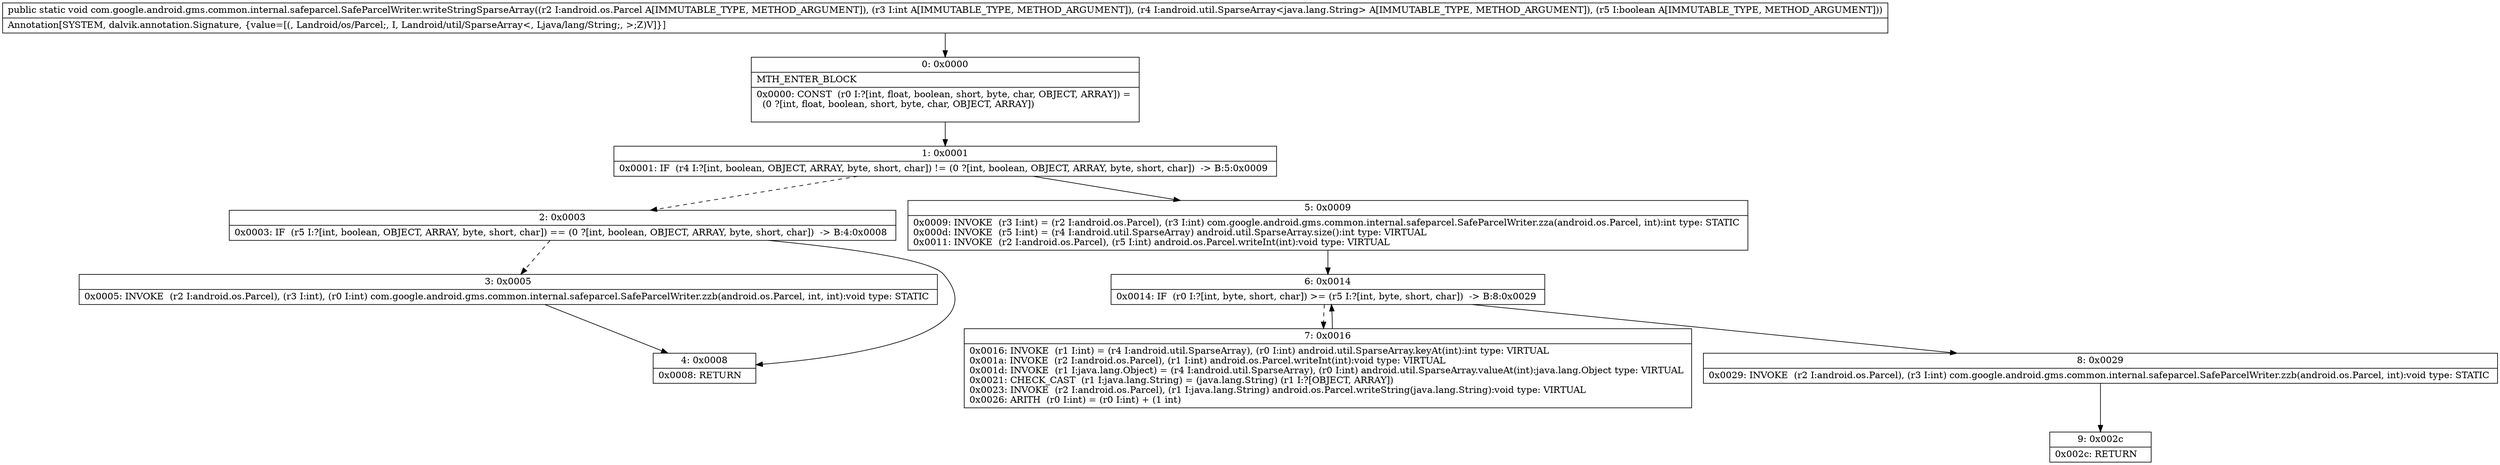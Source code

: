 digraph "CFG forcom.google.android.gms.common.internal.safeparcel.SafeParcelWriter.writeStringSparseArray(Landroid\/os\/Parcel;ILandroid\/util\/SparseArray;Z)V" {
Node_0 [shape=record,label="{0\:\ 0x0000|MTH_ENTER_BLOCK\l|0x0000: CONST  (r0 I:?[int, float, boolean, short, byte, char, OBJECT, ARRAY]) = \l  (0 ?[int, float, boolean, short, byte, char, OBJECT, ARRAY])\l \l}"];
Node_1 [shape=record,label="{1\:\ 0x0001|0x0001: IF  (r4 I:?[int, boolean, OBJECT, ARRAY, byte, short, char]) != (0 ?[int, boolean, OBJECT, ARRAY, byte, short, char])  \-\> B:5:0x0009 \l}"];
Node_2 [shape=record,label="{2\:\ 0x0003|0x0003: IF  (r5 I:?[int, boolean, OBJECT, ARRAY, byte, short, char]) == (0 ?[int, boolean, OBJECT, ARRAY, byte, short, char])  \-\> B:4:0x0008 \l}"];
Node_3 [shape=record,label="{3\:\ 0x0005|0x0005: INVOKE  (r2 I:android.os.Parcel), (r3 I:int), (r0 I:int) com.google.android.gms.common.internal.safeparcel.SafeParcelWriter.zzb(android.os.Parcel, int, int):void type: STATIC \l}"];
Node_4 [shape=record,label="{4\:\ 0x0008|0x0008: RETURN   \l}"];
Node_5 [shape=record,label="{5\:\ 0x0009|0x0009: INVOKE  (r3 I:int) = (r2 I:android.os.Parcel), (r3 I:int) com.google.android.gms.common.internal.safeparcel.SafeParcelWriter.zza(android.os.Parcel, int):int type: STATIC \l0x000d: INVOKE  (r5 I:int) = (r4 I:android.util.SparseArray) android.util.SparseArray.size():int type: VIRTUAL \l0x0011: INVOKE  (r2 I:android.os.Parcel), (r5 I:int) android.os.Parcel.writeInt(int):void type: VIRTUAL \l}"];
Node_6 [shape=record,label="{6\:\ 0x0014|0x0014: IF  (r0 I:?[int, byte, short, char]) \>= (r5 I:?[int, byte, short, char])  \-\> B:8:0x0029 \l}"];
Node_7 [shape=record,label="{7\:\ 0x0016|0x0016: INVOKE  (r1 I:int) = (r4 I:android.util.SparseArray), (r0 I:int) android.util.SparseArray.keyAt(int):int type: VIRTUAL \l0x001a: INVOKE  (r2 I:android.os.Parcel), (r1 I:int) android.os.Parcel.writeInt(int):void type: VIRTUAL \l0x001d: INVOKE  (r1 I:java.lang.Object) = (r4 I:android.util.SparseArray), (r0 I:int) android.util.SparseArray.valueAt(int):java.lang.Object type: VIRTUAL \l0x0021: CHECK_CAST  (r1 I:java.lang.String) = (java.lang.String) (r1 I:?[OBJECT, ARRAY]) \l0x0023: INVOKE  (r2 I:android.os.Parcel), (r1 I:java.lang.String) android.os.Parcel.writeString(java.lang.String):void type: VIRTUAL \l0x0026: ARITH  (r0 I:int) = (r0 I:int) + (1 int) \l}"];
Node_8 [shape=record,label="{8\:\ 0x0029|0x0029: INVOKE  (r2 I:android.os.Parcel), (r3 I:int) com.google.android.gms.common.internal.safeparcel.SafeParcelWriter.zzb(android.os.Parcel, int):void type: STATIC \l}"];
Node_9 [shape=record,label="{9\:\ 0x002c|0x002c: RETURN   \l}"];
MethodNode[shape=record,label="{public static void com.google.android.gms.common.internal.safeparcel.SafeParcelWriter.writeStringSparseArray((r2 I:android.os.Parcel A[IMMUTABLE_TYPE, METHOD_ARGUMENT]), (r3 I:int A[IMMUTABLE_TYPE, METHOD_ARGUMENT]), (r4 I:android.util.SparseArray\<java.lang.String\> A[IMMUTABLE_TYPE, METHOD_ARGUMENT]), (r5 I:boolean A[IMMUTABLE_TYPE, METHOD_ARGUMENT]))  | Annotation[SYSTEM, dalvik.annotation.Signature, \{value=[(, Landroid\/os\/Parcel;, I, Landroid\/util\/SparseArray\<, Ljava\/lang\/String;, \>;Z)V]\}]\l}"];
MethodNode -> Node_0;
Node_0 -> Node_1;
Node_1 -> Node_2[style=dashed];
Node_1 -> Node_5;
Node_2 -> Node_3[style=dashed];
Node_2 -> Node_4;
Node_3 -> Node_4;
Node_5 -> Node_6;
Node_6 -> Node_7[style=dashed];
Node_6 -> Node_8;
Node_7 -> Node_6;
Node_8 -> Node_9;
}

